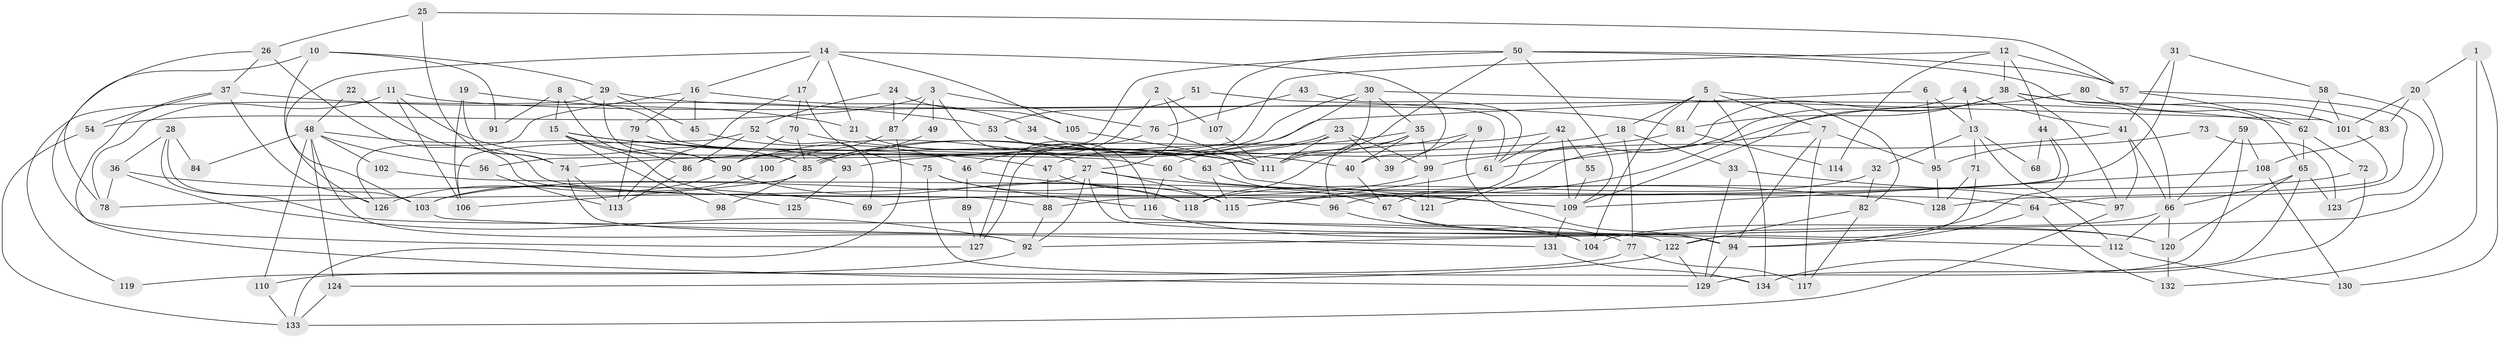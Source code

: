 // Generated by graph-tools (version 1.1) at 2025/11/02/27/25 16:11:22]
// undirected, 134 vertices, 268 edges
graph export_dot {
graph [start="1"]
  node [color=gray90,style=filled];
  1;
  2;
  3;
  4;
  5;
  6;
  7;
  8;
  9;
  10;
  11;
  12;
  13;
  14;
  15;
  16;
  17;
  18;
  19;
  20;
  21;
  22;
  23;
  24;
  25;
  26;
  27;
  28;
  29;
  30;
  31;
  32;
  33;
  34;
  35;
  36;
  37;
  38;
  39;
  40;
  41;
  42;
  43;
  44;
  45;
  46;
  47;
  48;
  49;
  50;
  51;
  52;
  53;
  54;
  55;
  56;
  57;
  58;
  59;
  60;
  61;
  62;
  63;
  64;
  65;
  66;
  67;
  68;
  69;
  70;
  71;
  72;
  73;
  74;
  75;
  76;
  77;
  78;
  79;
  80;
  81;
  82;
  83;
  84;
  85;
  86;
  87;
  88;
  89;
  90;
  91;
  92;
  93;
  94;
  95;
  96;
  97;
  98;
  99;
  100;
  101;
  102;
  103;
  104;
  105;
  106;
  107;
  108;
  109;
  110;
  111;
  112;
  113;
  114;
  115;
  116;
  117;
  118;
  119;
  120;
  121;
  122;
  123;
  124;
  125;
  126;
  127;
  128;
  129;
  130;
  131;
  132;
  133;
  134;
  1 -- 132;
  1 -- 20;
  1 -- 130;
  2 -- 107;
  2 -- 46;
  2 -- 27;
  3 -- 112;
  3 -- 54;
  3 -- 49;
  3 -- 76;
  3 -- 87;
  4 -- 67;
  4 -- 13;
  4 -- 41;
  5 -- 18;
  5 -- 104;
  5 -- 7;
  5 -- 81;
  5 -- 82;
  5 -- 134;
  6 -- 90;
  6 -- 13;
  6 -- 95;
  7 -- 94;
  7 -- 61;
  7 -- 95;
  7 -- 117;
  8 -- 60;
  8 -- 90;
  8 -- 15;
  8 -- 91;
  9 -- 94;
  9 -- 63;
  9 -- 39;
  10 -- 103;
  10 -- 127;
  10 -- 29;
  10 -- 91;
  11 -- 81;
  11 -- 78;
  11 -- 85;
  11 -- 106;
  12 -- 86;
  12 -- 57;
  12 -- 38;
  12 -- 44;
  12 -- 114;
  13 -- 112;
  13 -- 71;
  13 -- 32;
  13 -- 68;
  14 -- 17;
  14 -- 40;
  14 -- 16;
  14 -- 21;
  14 -- 105;
  14 -- 126;
  15 -- 47;
  15 -- 40;
  15 -- 86;
  15 -- 98;
  15 -- 125;
  16 -- 126;
  16 -- 34;
  16 -- 45;
  16 -- 79;
  17 -- 113;
  17 -- 70;
  17 -- 75;
  18 -- 74;
  18 -- 77;
  18 -- 33;
  19 -- 21;
  19 -- 106;
  19 -- 74;
  20 -- 83;
  20 -- 101;
  20 -- 92;
  21 -- 27;
  22 -- 48;
  22 -- 96;
  23 -- 111;
  23 -- 85;
  23 -- 85;
  23 -- 39;
  23 -- 99;
  24 -- 87;
  24 -- 52;
  24 -- 105;
  25 -- 57;
  25 -- 26;
  25 -- 74;
  26 -- 78;
  26 -- 37;
  26 -- 88;
  27 -- 94;
  27 -- 78;
  27 -- 92;
  27 -- 115;
  27 -- 128;
  28 -- 36;
  28 -- 126;
  28 -- 84;
  28 -- 104;
  29 -- 85;
  29 -- 45;
  29 -- 62;
  29 -- 119;
  30 -- 90;
  30 -- 35;
  30 -- 101;
  30 -- 111;
  30 -- 127;
  31 -- 41;
  31 -- 58;
  31 -- 69;
  32 -- 82;
  32 -- 118;
  33 -- 97;
  33 -- 129;
  34 -- 111;
  35 -- 118;
  35 -- 40;
  35 -- 60;
  35 -- 96;
  35 -- 99;
  36 -- 92;
  36 -- 69;
  36 -- 78;
  37 -- 103;
  37 -- 129;
  37 -- 53;
  37 -- 54;
  38 -- 109;
  38 -- 65;
  38 -- 81;
  38 -- 83;
  38 -- 97;
  38 -- 121;
  40 -- 67;
  41 -- 99;
  41 -- 66;
  41 -- 97;
  42 -- 61;
  42 -- 47;
  42 -- 55;
  42 -- 109;
  43 -- 76;
  43 -- 61;
  44 -- 88;
  44 -- 68;
  44 -- 94;
  45 -- 46;
  46 -- 109;
  46 -- 89;
  47 -- 118;
  47 -- 88;
  48 -- 92;
  48 -- 110;
  48 -- 56;
  48 -- 84;
  48 -- 90;
  48 -- 102;
  48 -- 124;
  49 -- 85;
  50 -- 66;
  50 -- 109;
  50 -- 56;
  50 -- 57;
  50 -- 107;
  50 -- 111;
  51 -- 61;
  51 -- 53;
  52 -- 86;
  52 -- 106;
  52 -- 69;
  53 -- 116;
  53 -- 63;
  54 -- 133;
  55 -- 109;
  56 -- 113;
  57 -- 62;
  57 -- 64;
  58 -- 62;
  58 -- 101;
  58 -- 123;
  59 -- 66;
  59 -- 129;
  59 -- 108;
  60 -- 116;
  60 -- 64;
  61 -- 115;
  62 -- 65;
  62 -- 72;
  63 -- 115;
  63 -- 67;
  64 -- 94;
  64 -- 132;
  65 -- 66;
  65 -- 120;
  65 -- 123;
  65 -- 134;
  66 -- 104;
  66 -- 112;
  66 -- 120;
  67 -- 120;
  67 -- 77;
  70 -- 111;
  70 -- 85;
  70 -- 90;
  71 -- 128;
  71 -- 122;
  72 -- 134;
  72 -- 96;
  73 -- 123;
  73 -- 95;
  74 -- 113;
  74 -- 122;
  75 -- 134;
  75 -- 115;
  75 -- 116;
  76 -- 111;
  76 -- 127;
  77 -- 117;
  77 -- 110;
  79 -- 113;
  79 -- 93;
  80 -- 115;
  80 -- 101;
  81 -- 93;
  81 -- 114;
  82 -- 122;
  82 -- 117;
  83 -- 108;
  85 -- 98;
  85 -- 106;
  86 -- 113;
  87 -- 133;
  87 -- 100;
  88 -- 92;
  89 -- 127;
  90 -- 118;
  90 -- 126;
  92 -- 119;
  93 -- 125;
  94 -- 129;
  95 -- 128;
  96 -- 104;
  97 -- 133;
  99 -- 103;
  99 -- 121;
  100 -- 103;
  101 -- 128;
  102 -- 121;
  103 -- 131;
  105 -- 109;
  107 -- 111;
  108 -- 109;
  108 -- 130;
  109 -- 131;
  110 -- 133;
  112 -- 130;
  116 -- 120;
  120 -- 132;
  122 -- 129;
  122 -- 124;
  124 -- 133;
  131 -- 134;
}
